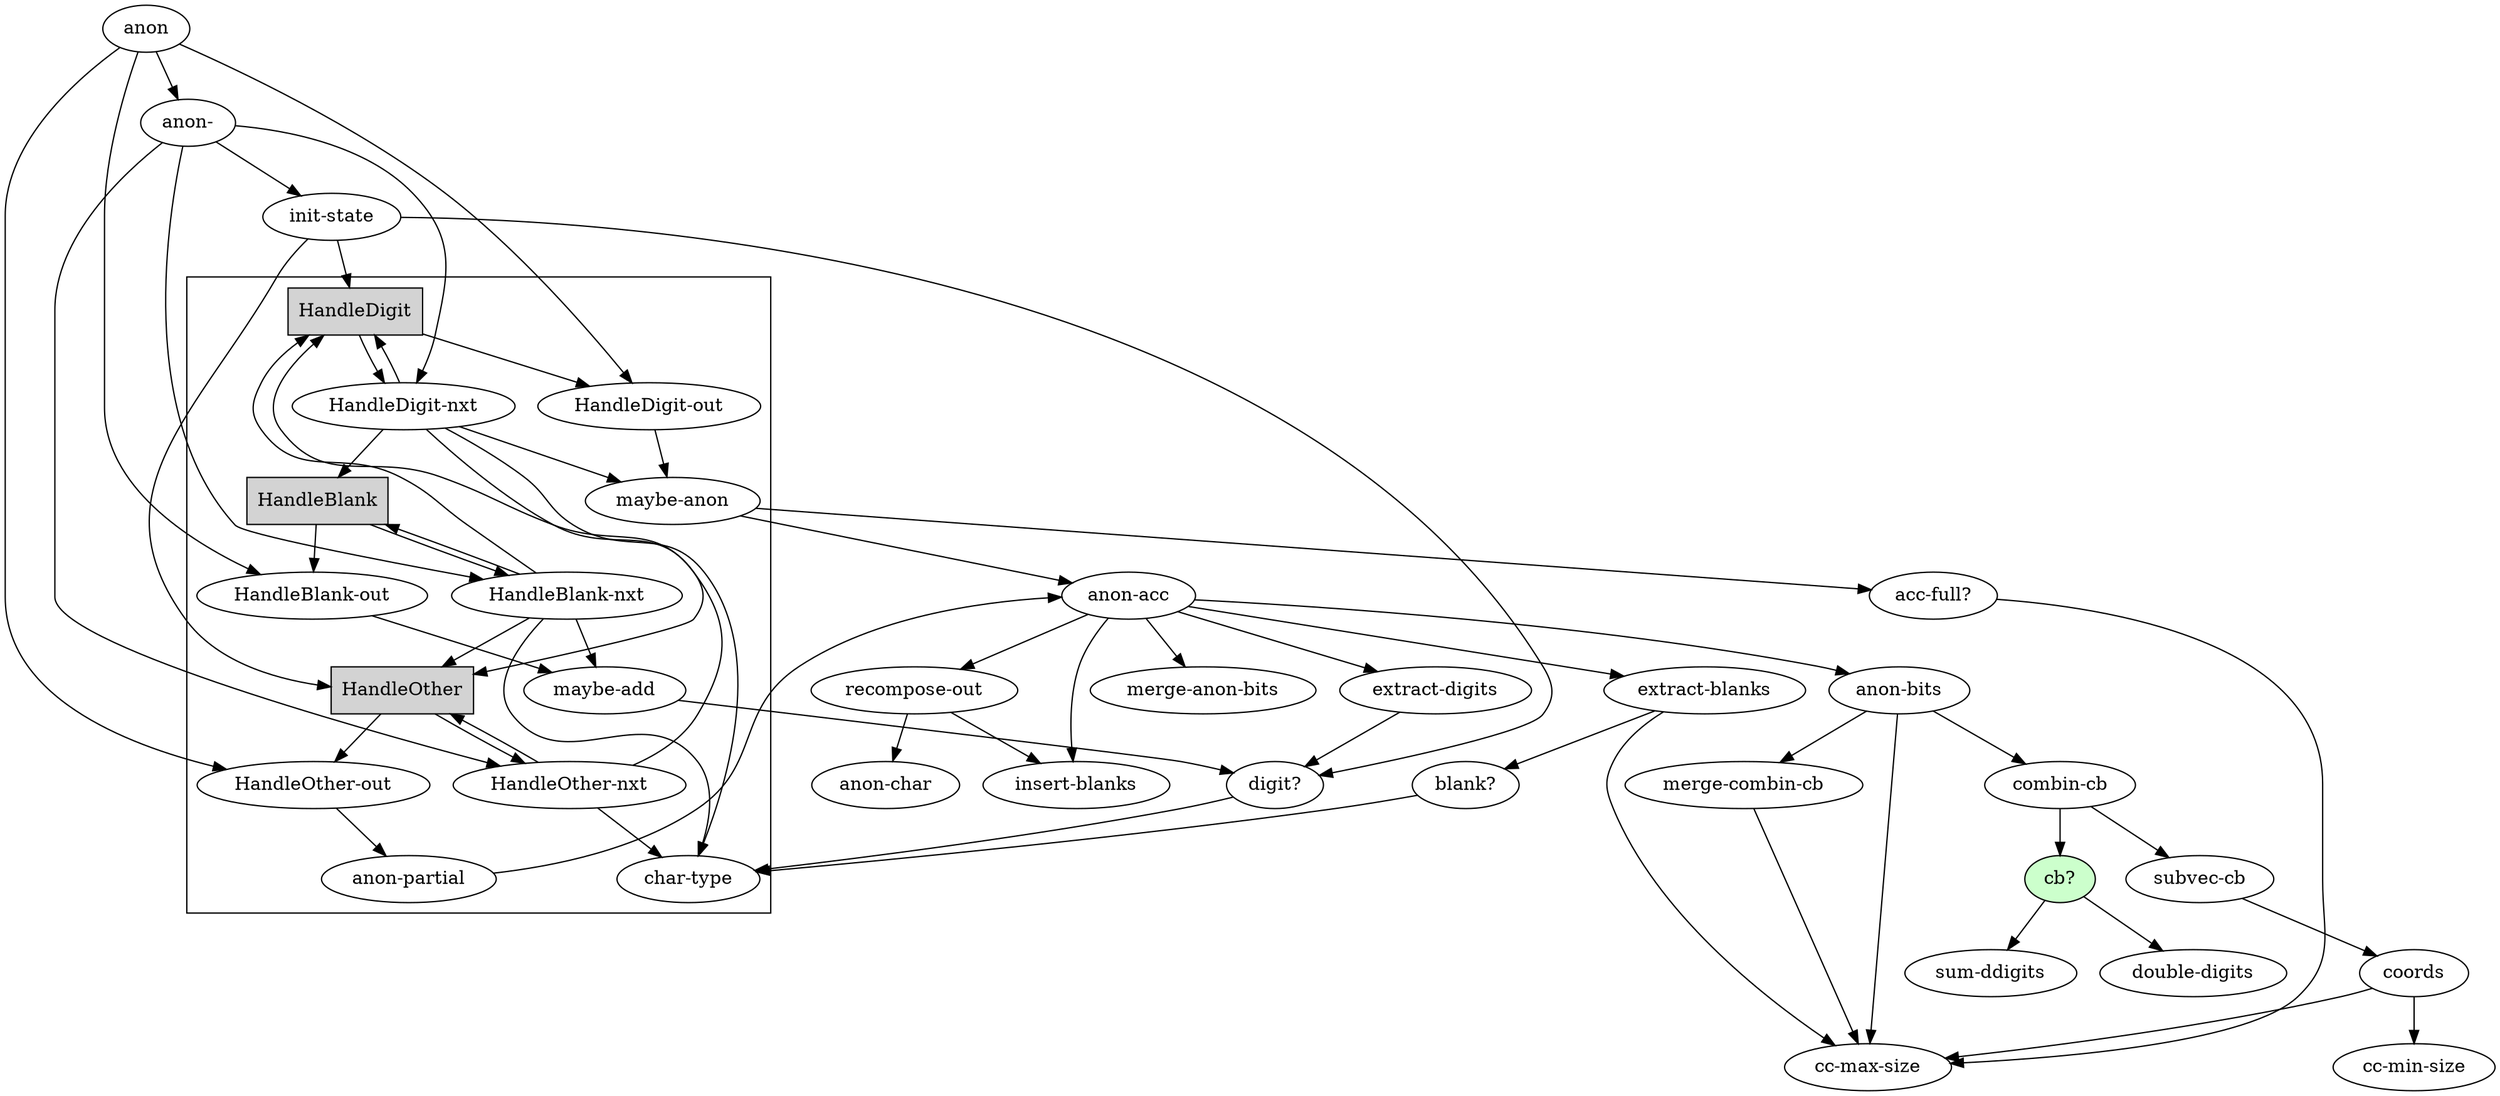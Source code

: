 digraph {
        "HandleDigit"[shape=record,style=filled];
        "HandleBlank"[shape=record,style=filled];
        "HandleOther"[shape=record,style=filled];

        "cb?"[style=filled,fillcolor="#CCFFCC"];

        "init-state" -> "HandleDigit";
        "init-state" -> "HandleOther";
        "init-state" -> "digit?";

        "anon-" -> "init-state";
        "anon-" -> "HandleDigit-nxt";
        "anon-" -> "HandleBlank-nxt";
        "anon-" -> "HandleOther-nxt";

        "anon" -> "anon-";
        "anon" -> "HandleDigit-out";
        "anon" -> "HandleBlank-out";
        "anon" -> "HandleOther-out";

        subgraph "cluster-states" {
                "HandleOther" -> "HandleOther-nxt";
                "HandleOther" -> "HandleOther-out";
                
                "HandleDigit" -> "HandleDigit-nxt";
                "HandleDigit" -> "HandleDigit-out";
                
                "HandleBlank" -> "HandleBlank-nxt";
                "HandleBlank" -> "HandleBlank-out";
                
                "HandleOther-nxt" -> "char-type";
                "HandleOther-nxt" -> "HandleOther";
                "HandleOther-nxt" -> "HandleDigit";
                
                "HandleOther-out" -> "anon-partial";
                
                "HandleBlank-nxt" -> "char-type";
                "HandleBlank-nxt" -> "maybe-add";
                "HandleBlank-nxt" -> "HandleDigit";
                "HandleBlank-nxt" -> "HandleBlank";
                "HandleBlank-nxt" -> "HandleOther";
                
                "HandleBlank-out" -> "maybe-add";
                
                "HandleDigit-nxt" -> "char-type";
                "HandleDigit-nxt" -> "maybe-anon";
                "HandleDigit-nxt" -> "HandleDigit";
                "HandleDigit-nxt" -> "HandleBlank";
                "HandleDigit-nxt" -> "HandleOther";
                
                "HandleDigit-out" -> "maybe-anon";
        }

        "anon-partial" -> "anon-acc";

        "maybe-add" -> "digit?";

        "acc-full?" -> "cc-max-size";

        "blank?" -> "char-type";

        "extract-blanks" -> "cc-max-size";
        "extract-blanks" -> "blank?";

        "digit?" -> "char-type";

        "extract-digits" -> "digit?";

        "recompose-out" -> "anon-char";
        "recompose-out" -> "insert-blanks";

        "merge-combin-cb" -> "cc-max-size";

        "coords" -> "cc-min-size";
        "coords" -> "cc-max-size";

        "subvec-cb" -> "coords";

        "cb?" -> "sum-ddigits";
        "cb?" -> "double-digits";

        "combin-cb" -> "subvec-cb";
        "combin-cb" -> "cb?";

        "anon-bits" -> "cc-max-size";
        "anon-bits" -> "combin-cb";
        "anon-bits" -> "merge-combin-cb";

        "anon-acc" -> "extract-digits";
        "anon-acc" -> "extract-blanks";
        "anon-acc" -> "anon-bits";
        "anon-acc" -> "merge-anon-bits";
        "anon-acc" -> "recompose-out";
        "anon-acc" -> "insert-blanks";

        "maybe-anon" -> "acc-full?";
        "maybe-anon" -> "anon-acc";
}